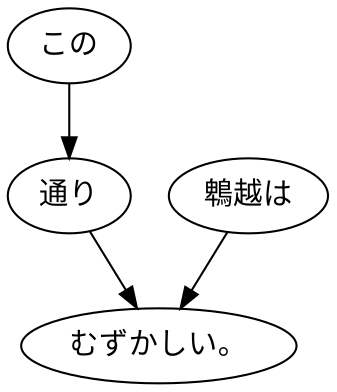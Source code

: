 digraph graph4112 {
	node0 [label="この"];
	node1 [label="通り"];
	node2 [label="鵯越は"];
	node3 [label="むずかしい。"];
	node0 -> node1;
	node1 -> node3;
	node2 -> node3;
}
